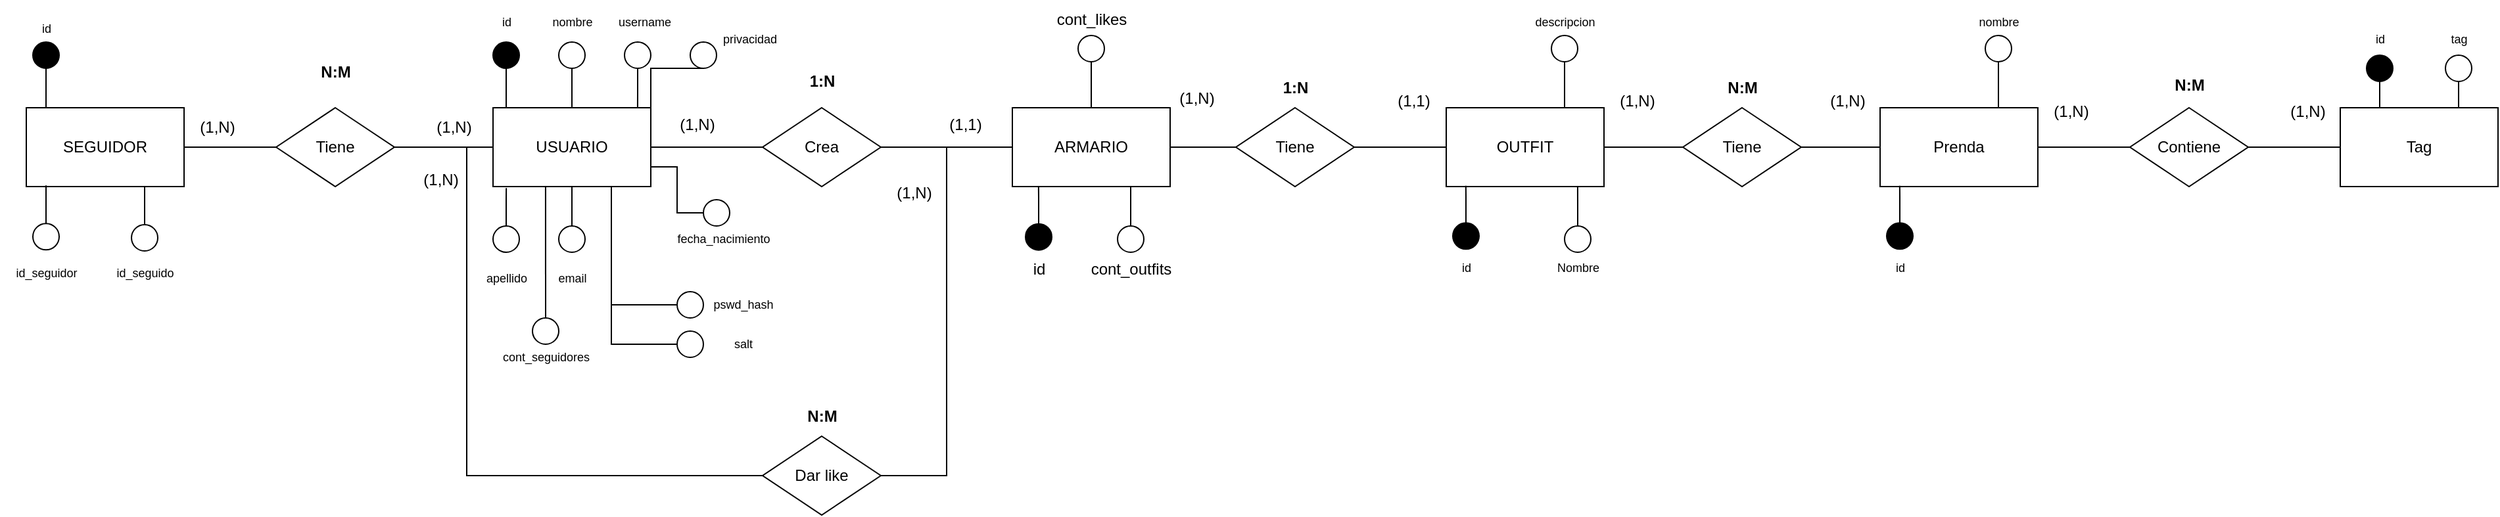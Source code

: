 <mxfile version="22.1.21" type="device">
  <diagram name="Página-1" id="sedDtzYvS2krSi3OXhkH">
    <mxGraphModel dx="2991" dy="2235" grid="1" gridSize="10" guides="1" tooltips="1" connect="1" arrows="1" fold="1" page="1" pageScale="1" pageWidth="827" pageHeight="1169" math="0" shadow="0">
      <root>
        <mxCell id="0" />
        <mxCell id="1" parent="0" />
        <mxCell id="dkUkviuaLpOOzu5vmwg8-1" style="edgeStyle=orthogonalEdgeStyle;rounded=0;orthogonalLoop=1;jettySize=auto;html=1;endArrow=none;endFill=0;" parent="1" source="vomcdDgMOBsgs4G04NpA-14" target="vomcdDgMOBsgs4G04NpA-15" edge="1">
          <mxGeometry relative="1" as="geometry" />
        </mxCell>
        <mxCell id="dkUkviuaLpOOzu5vmwg8-5" style="edgeStyle=orthogonalEdgeStyle;rounded=0;orthogonalLoop=1;jettySize=auto;html=1;endArrow=none;endFill=0;" parent="1" source="vomcdDgMOBsgs4G04NpA-14" target="dkUkviuaLpOOzu5vmwg8-2" edge="1">
          <mxGeometry relative="1" as="geometry" />
        </mxCell>
        <mxCell id="vomcdDgMOBsgs4G04NpA-14" value="Crea" style="rhombus;whiteSpace=wrap;html=1;" parent="1" vertex="1">
          <mxGeometry x="260" y="-240" width="90" height="60" as="geometry" />
        </mxCell>
        <mxCell id="snY0qGDk97hw0430uYSI-16" style="edgeStyle=orthogonalEdgeStyle;rounded=0;orthogonalLoop=1;jettySize=auto;html=1;exitX=0;exitY=0.5;exitDx=0;exitDy=0;entryX=0;entryY=0.5;entryDx=0;entryDy=0;endArrow=none;endFill=0;" edge="1" parent="1" source="vomcdDgMOBsgs4G04NpA-15" target="snY0qGDk97hw0430uYSI-15">
          <mxGeometry relative="1" as="geometry" />
        </mxCell>
        <mxCell id="vomcdDgMOBsgs4G04NpA-15" value="USUARIO" style="rounded=0;whiteSpace=wrap;html=1;" parent="1" vertex="1">
          <mxGeometry x="55" y="-240" width="120" height="60" as="geometry" />
        </mxCell>
        <mxCell id="dkUkviuaLpOOzu5vmwg8-2" value="ARMARIO" style="rounded=0;whiteSpace=wrap;html=1;" parent="1" vertex="1">
          <mxGeometry x="450" y="-240" width="120" height="60" as="geometry" />
        </mxCell>
        <mxCell id="dkUkviuaLpOOzu5vmwg8-6" style="edgeStyle=orthogonalEdgeStyle;rounded=0;orthogonalLoop=1;jettySize=auto;html=1;endArrow=none;endFill=0;" parent="1" source="dkUkviuaLpOOzu5vmwg8-3" target="dkUkviuaLpOOzu5vmwg8-2" edge="1">
          <mxGeometry relative="1" as="geometry" />
        </mxCell>
        <mxCell id="dkUkviuaLpOOzu5vmwg8-7" style="edgeStyle=orthogonalEdgeStyle;rounded=0;orthogonalLoop=1;jettySize=auto;html=1;entryX=0;entryY=0.5;entryDx=0;entryDy=0;endArrow=none;endFill=0;" parent="1" source="dkUkviuaLpOOzu5vmwg8-3" target="dkUkviuaLpOOzu5vmwg8-4" edge="1">
          <mxGeometry relative="1" as="geometry" />
        </mxCell>
        <mxCell id="dkUkviuaLpOOzu5vmwg8-3" value="Tiene" style="rhombus;whiteSpace=wrap;html=1;" parent="1" vertex="1">
          <mxGeometry x="620" y="-240" width="90" height="60" as="geometry" />
        </mxCell>
        <mxCell id="dkUkviuaLpOOzu5vmwg8-4" value="OUTFIT" style="rounded=0;whiteSpace=wrap;html=1;" parent="1" vertex="1">
          <mxGeometry x="780" y="-240" width="120" height="60" as="geometry" />
        </mxCell>
        <mxCell id="dkUkviuaLpOOzu5vmwg8-10" style="edgeStyle=orthogonalEdgeStyle;rounded=0;orthogonalLoop=1;jettySize=auto;html=1;entryX=0.25;entryY=0;entryDx=0;entryDy=0;endArrow=none;endFill=0;" parent="1" source="dkUkviuaLpOOzu5vmwg8-8" edge="1">
          <mxGeometry relative="1" as="geometry">
            <mxPoint x="65" y="-240" as="targetPoint" />
          </mxGeometry>
        </mxCell>
        <mxCell id="dkUkviuaLpOOzu5vmwg8-8" value="" style="ellipse;whiteSpace=wrap;html=1;aspect=fixed;fillColor=#000000;" parent="1" vertex="1">
          <mxGeometry x="55" y="-290" width="20" height="20" as="geometry" />
        </mxCell>
        <mxCell id="dkUkviuaLpOOzu5vmwg8-9" value="" style="ellipse;whiteSpace=wrap;html=1;aspect=fixed;" parent="1" vertex="1">
          <mxGeometry x="155" y="-290" width="20" height="20" as="geometry" />
        </mxCell>
        <mxCell id="dkUkviuaLpOOzu5vmwg8-11" style="edgeStyle=orthogonalEdgeStyle;rounded=0;orthogonalLoop=1;jettySize=auto;html=1;entryX=0.708;entryY=0;entryDx=0;entryDy=0;entryPerimeter=0;endArrow=none;endFill=0;" parent="1" source="dkUkviuaLpOOzu5vmwg8-9" edge="1">
          <mxGeometry relative="1" as="geometry">
            <mxPoint x="164.96" y="-240" as="targetPoint" />
          </mxGeometry>
        </mxCell>
        <mxCell id="dkUkviuaLpOOzu5vmwg8-13" value="" style="ellipse;whiteSpace=wrap;html=1;aspect=fixed;" parent="1" vertex="1">
          <mxGeometry x="55" y="-150" width="20" height="20" as="geometry" />
        </mxCell>
        <mxCell id="snY0qGDk97hw0430uYSI-33" style="edgeStyle=orthogonalEdgeStyle;rounded=0;orthogonalLoop=1;jettySize=auto;html=1;entryX=0.75;entryY=1;entryDx=0;entryDy=0;endArrow=none;endFill=0;" edge="1" parent="1" source="dkUkviuaLpOOzu5vmwg8-14" target="vomcdDgMOBsgs4G04NpA-15">
          <mxGeometry relative="1" as="geometry" />
        </mxCell>
        <mxCell id="dkUkviuaLpOOzu5vmwg8-14" value="" style="ellipse;whiteSpace=wrap;html=1;aspect=fixed;" parent="1" vertex="1">
          <mxGeometry x="195" y="-100" width="20" height="20" as="geometry" />
        </mxCell>
        <mxCell id="dkUkviuaLpOOzu5vmwg8-17" style="edgeStyle=orthogonalEdgeStyle;rounded=0;orthogonalLoop=1;jettySize=auto;html=1;entryX=0.5;entryY=0;entryDx=0;entryDy=0;endArrow=none;endFill=0;" parent="1" source="dkUkviuaLpOOzu5vmwg8-15" target="vomcdDgMOBsgs4G04NpA-15" edge="1">
          <mxGeometry relative="1" as="geometry" />
        </mxCell>
        <mxCell id="dkUkviuaLpOOzu5vmwg8-15" value="" style="ellipse;whiteSpace=wrap;html=1;aspect=fixed;" parent="1" vertex="1">
          <mxGeometry x="105" y="-290" width="20" height="20" as="geometry" />
        </mxCell>
        <mxCell id="dkUkviuaLpOOzu5vmwg8-18" style="edgeStyle=orthogonalEdgeStyle;rounded=0;orthogonalLoop=1;jettySize=auto;html=1;endArrow=none;endFill=0;" parent="1" source="dkUkviuaLpOOzu5vmwg8-16" target="vomcdDgMOBsgs4G04NpA-15" edge="1">
          <mxGeometry relative="1" as="geometry" />
        </mxCell>
        <mxCell id="dkUkviuaLpOOzu5vmwg8-16" value="" style="ellipse;whiteSpace=wrap;html=1;aspect=fixed;" parent="1" vertex="1">
          <mxGeometry x="105" y="-150" width="20" height="20" as="geometry" />
        </mxCell>
        <mxCell id="dkUkviuaLpOOzu5vmwg8-19" style="edgeStyle=orthogonalEdgeStyle;rounded=0;orthogonalLoop=1;jettySize=auto;html=1;entryX=0.084;entryY=1.018;entryDx=0;entryDy=0;entryPerimeter=0;endArrow=none;endFill=0;" parent="1" source="dkUkviuaLpOOzu5vmwg8-13" target="vomcdDgMOBsgs4G04NpA-15" edge="1">
          <mxGeometry relative="1" as="geometry" />
        </mxCell>
        <mxCell id="dkUkviuaLpOOzu5vmwg8-22" value="id" style="text;html=1;align=center;verticalAlign=middle;resizable=0;points=[];autosize=1;strokeColor=none;fillColor=none;fontSize=9;" parent="1" vertex="1">
          <mxGeometry x="50" y="-315" width="30" height="20" as="geometry" />
        </mxCell>
        <mxCell id="dkUkviuaLpOOzu5vmwg8-23" value="&lt;font style=&quot;font-size: 9px;&quot;&gt;nombre&lt;/font&gt;" style="text;html=1;align=center;verticalAlign=middle;resizable=0;points=[];autosize=1;strokeColor=none;fillColor=none;fontSize=9;" parent="1" vertex="1">
          <mxGeometry x="90" y="-315" width="50" height="20" as="geometry" />
        </mxCell>
        <mxCell id="dkUkviuaLpOOzu5vmwg8-24" value="&lt;font style=&quot;font-size: 9px;&quot;&gt;username&lt;/font&gt;" style="text;html=1;align=center;verticalAlign=middle;resizable=0;points=[];autosize=1;strokeColor=none;fillColor=none;fontSize=9;" parent="1" vertex="1">
          <mxGeometry x="140" y="-315" width="60" height="20" as="geometry" />
        </mxCell>
        <mxCell id="dkUkviuaLpOOzu5vmwg8-25" value="apellido" style="text;html=1;align=center;verticalAlign=middle;resizable=0;points=[];autosize=1;strokeColor=none;fillColor=none;fontSize=9;" parent="1" vertex="1">
          <mxGeometry x="40" y="-120" width="50" height="20" as="geometry" />
        </mxCell>
        <mxCell id="dkUkviuaLpOOzu5vmwg8-26" value="email" style="text;html=1;align=center;verticalAlign=middle;resizable=0;points=[];autosize=1;strokeColor=none;fillColor=none;fontSize=9;" parent="1" vertex="1">
          <mxGeometry x="90" y="-120" width="50" height="20" as="geometry" />
        </mxCell>
        <mxCell id="dkUkviuaLpOOzu5vmwg8-27" value="pswd_hash" style="text;html=1;align=center;verticalAlign=middle;resizable=0;points=[];autosize=1;strokeColor=none;fillColor=none;fontSize=9;" parent="1" vertex="1">
          <mxGeometry x="210" y="-100" width="70" height="20" as="geometry" />
        </mxCell>
        <mxCell id="dkUkviuaLpOOzu5vmwg8-29" value="" style="ellipse;whiteSpace=wrap;html=1;aspect=fixed;fillColor=#000000;" parent="1" vertex="1">
          <mxGeometry x="460" y="-151.68" width="20" height="20" as="geometry" />
        </mxCell>
        <mxCell id="dkUkviuaLpOOzu5vmwg8-30" style="edgeStyle=orthogonalEdgeStyle;rounded=0;orthogonalLoop=1;jettySize=auto;html=1;entryX=0.166;entryY=1.028;entryDx=0;entryDy=0;entryPerimeter=0;endArrow=none;endFill=0;" parent="1" source="dkUkviuaLpOOzu5vmwg8-29" edge="1">
          <mxGeometry relative="1" as="geometry">
            <mxPoint x="469.92" y="-180.0" as="targetPoint" />
          </mxGeometry>
        </mxCell>
        <mxCell id="dkUkviuaLpOOzu5vmwg8-33" style="edgeStyle=orthogonalEdgeStyle;rounded=0;orthogonalLoop=1;jettySize=auto;html=1;entryX=0.75;entryY=1;entryDx=0;entryDy=0;endArrow=none;endFill=0;" parent="1" source="dkUkviuaLpOOzu5vmwg8-31" target="dkUkviuaLpOOzu5vmwg8-2" edge="1">
          <mxGeometry relative="1" as="geometry" />
        </mxCell>
        <mxCell id="dkUkviuaLpOOzu5vmwg8-31" value="" style="ellipse;whiteSpace=wrap;html=1;aspect=fixed;" parent="1" vertex="1">
          <mxGeometry x="530" y="-150" width="20" height="20" as="geometry" />
        </mxCell>
        <mxCell id="dkUkviuaLpOOzu5vmwg8-34" value="id" style="text;html=1;align=center;verticalAlign=middle;resizable=0;points=[];autosize=1;strokeColor=none;fillColor=none;" parent="1" vertex="1">
          <mxGeometry x="455" y="-132" width="30" height="30" as="geometry" />
        </mxCell>
        <mxCell id="dkUkviuaLpOOzu5vmwg8-35" value="cont_outfits" style="text;html=1;align=center;verticalAlign=middle;resizable=0;points=[];autosize=1;strokeColor=none;fillColor=none;" parent="1" vertex="1">
          <mxGeometry x="500" y="-132" width="80" height="30" as="geometry" />
        </mxCell>
        <mxCell id="dkUkviuaLpOOzu5vmwg8-36" value="" style="ellipse;whiteSpace=wrap;html=1;aspect=fixed;fillColor=#000000;" parent="1" vertex="1">
          <mxGeometry x="785" y="-152.36" width="20" height="20" as="geometry" />
        </mxCell>
        <mxCell id="dkUkviuaLpOOzu5vmwg8-37" style="edgeStyle=orthogonalEdgeStyle;rounded=0;orthogonalLoop=1;jettySize=auto;html=1;entryX=0.166;entryY=1.028;entryDx=0;entryDy=0;entryPerimeter=0;endArrow=none;endFill=0;" parent="1" source="dkUkviuaLpOOzu5vmwg8-36" edge="1">
          <mxGeometry relative="1" as="geometry">
            <mxPoint x="794.92" y="-180.68" as="targetPoint" />
          </mxGeometry>
        </mxCell>
        <mxCell id="dkUkviuaLpOOzu5vmwg8-38" value="id" style="text;html=1;align=center;verticalAlign=middle;resizable=0;points=[];autosize=1;strokeColor=none;fillColor=none;fontSize=9;" parent="1" vertex="1">
          <mxGeometry x="780" y="-127.68" width="30" height="20" as="geometry" />
        </mxCell>
        <mxCell id="dkUkviuaLpOOzu5vmwg8-39" value="" style="ellipse;whiteSpace=wrap;html=1;aspect=fixed;" parent="1" vertex="1">
          <mxGeometry x="870" y="-150" width="20" height="20" as="geometry" />
        </mxCell>
        <mxCell id="dkUkviuaLpOOzu5vmwg8-40" style="edgeStyle=orthogonalEdgeStyle;rounded=0;orthogonalLoop=1;jettySize=auto;html=1;entryX=0.833;entryY=1;entryDx=0;entryDy=0;entryPerimeter=0;endArrow=none;endFill=0;" parent="1" source="dkUkviuaLpOOzu5vmwg8-39" target="dkUkviuaLpOOzu5vmwg8-4" edge="1">
          <mxGeometry relative="1" as="geometry" />
        </mxCell>
        <mxCell id="dkUkviuaLpOOzu5vmwg8-41" value="Nombre" style="text;html=1;align=center;verticalAlign=middle;resizable=0;points=[];autosize=1;strokeColor=none;fillColor=none;fontSize=9;" parent="1" vertex="1">
          <mxGeometry x="850" y="-127.68" width="60" height="20" as="geometry" />
        </mxCell>
        <mxCell id="dkUkviuaLpOOzu5vmwg8-43" style="edgeStyle=orthogonalEdgeStyle;rounded=0;orthogonalLoop=1;jettySize=auto;html=1;entryX=0.75;entryY=0;entryDx=0;entryDy=0;endArrow=none;endFill=0;" parent="1" source="dkUkviuaLpOOzu5vmwg8-42" target="dkUkviuaLpOOzu5vmwg8-4" edge="1">
          <mxGeometry relative="1" as="geometry" />
        </mxCell>
        <mxCell id="dkUkviuaLpOOzu5vmwg8-42" value="" style="ellipse;whiteSpace=wrap;html=1;aspect=fixed;" parent="1" vertex="1">
          <mxGeometry x="860" y="-295" width="20" height="20" as="geometry" />
        </mxCell>
        <mxCell id="dkUkviuaLpOOzu5vmwg8-44" value="descripcion" style="text;html=1;align=center;verticalAlign=middle;resizable=0;points=[];autosize=1;strokeColor=none;fillColor=none;fontSize=9;" parent="1" vertex="1">
          <mxGeometry x="835" y="-315" width="70" height="20" as="geometry" />
        </mxCell>
        <mxCell id="dkUkviuaLpOOzu5vmwg8-45" value="Prenda" style="rounded=0;whiteSpace=wrap;html=1;" parent="1" vertex="1">
          <mxGeometry x="1110" y="-240" width="120" height="60" as="geometry" />
        </mxCell>
        <mxCell id="dkUkviuaLpOOzu5vmwg8-47" style="edgeStyle=orthogonalEdgeStyle;rounded=0;orthogonalLoop=1;jettySize=auto;html=1;endArrow=none;endFill=0;" parent="1" source="dkUkviuaLpOOzu5vmwg8-46" target="dkUkviuaLpOOzu5vmwg8-45" edge="1">
          <mxGeometry relative="1" as="geometry" />
        </mxCell>
        <mxCell id="dkUkviuaLpOOzu5vmwg8-48" style="edgeStyle=orthogonalEdgeStyle;rounded=0;orthogonalLoop=1;jettySize=auto;html=1;exitX=0;exitY=0.5;exitDx=0;exitDy=0;entryX=1;entryY=0.5;entryDx=0;entryDy=0;endArrow=none;endFill=0;" parent="1" source="dkUkviuaLpOOzu5vmwg8-46" target="dkUkviuaLpOOzu5vmwg8-4" edge="1">
          <mxGeometry relative="1" as="geometry" />
        </mxCell>
        <mxCell id="dkUkviuaLpOOzu5vmwg8-46" value="Tiene" style="rhombus;whiteSpace=wrap;html=1;" parent="1" vertex="1">
          <mxGeometry x="960" y="-240" width="90" height="60" as="geometry" />
        </mxCell>
        <mxCell id="dkUkviuaLpOOzu5vmwg8-53" value="" style="ellipse;whiteSpace=wrap;html=1;aspect=fixed;fillColor=#000000;" parent="1" vertex="1">
          <mxGeometry x="1115" y="-152.36" width="20" height="20" as="geometry" />
        </mxCell>
        <mxCell id="dkUkviuaLpOOzu5vmwg8-54" style="edgeStyle=orthogonalEdgeStyle;rounded=0;orthogonalLoop=1;jettySize=auto;html=1;entryX=0.166;entryY=1.028;entryDx=0;entryDy=0;entryPerimeter=0;endArrow=none;endFill=0;" parent="1" source="dkUkviuaLpOOzu5vmwg8-53" edge="1">
          <mxGeometry relative="1" as="geometry">
            <mxPoint x="1124.92" y="-180.68" as="targetPoint" />
          </mxGeometry>
        </mxCell>
        <mxCell id="dkUkviuaLpOOzu5vmwg8-55" value="id" style="text;html=1;align=center;verticalAlign=middle;resizable=0;points=[];autosize=1;strokeColor=none;fillColor=none;fontSize=9;" parent="1" vertex="1">
          <mxGeometry x="1110" y="-127.68" width="30" height="20" as="geometry" />
        </mxCell>
        <mxCell id="dkUkviuaLpOOzu5vmwg8-63" value="SEGUIDOR" style="rounded=0;whiteSpace=wrap;html=1;" parent="1" vertex="1">
          <mxGeometry x="-300" y="-240" width="120" height="60" as="geometry" />
        </mxCell>
        <mxCell id="dkUkviuaLpOOzu5vmwg8-66" style="edgeStyle=orthogonalEdgeStyle;rounded=0;orthogonalLoop=1;jettySize=auto;html=1;exitX=1;exitY=0.5;exitDx=0;exitDy=0;endArrow=none;endFill=0;" parent="1" source="dkUkviuaLpOOzu5vmwg8-65" target="vomcdDgMOBsgs4G04NpA-15" edge="1">
          <mxGeometry relative="1" as="geometry" />
        </mxCell>
        <mxCell id="dkUkviuaLpOOzu5vmwg8-67" style="edgeStyle=orthogonalEdgeStyle;rounded=0;orthogonalLoop=1;jettySize=auto;html=1;exitX=0;exitY=0.5;exitDx=0;exitDy=0;endArrow=none;endFill=0;" parent="1" source="dkUkviuaLpOOzu5vmwg8-65" target="dkUkviuaLpOOzu5vmwg8-63" edge="1">
          <mxGeometry relative="1" as="geometry" />
        </mxCell>
        <mxCell id="dkUkviuaLpOOzu5vmwg8-65" value="Tiene" style="rhombus;whiteSpace=wrap;html=1;" parent="1" vertex="1">
          <mxGeometry x="-110" y="-240" width="90" height="60" as="geometry" />
        </mxCell>
        <mxCell id="dkUkviuaLpOOzu5vmwg8-68" style="edgeStyle=orthogonalEdgeStyle;rounded=0;orthogonalLoop=1;jettySize=auto;html=1;entryX=0.25;entryY=0;entryDx=0;entryDy=0;endArrow=none;endFill=0;" parent="1" source="dkUkviuaLpOOzu5vmwg8-69" edge="1">
          <mxGeometry relative="1" as="geometry">
            <mxPoint x="-285" y="-240" as="targetPoint" />
          </mxGeometry>
        </mxCell>
        <mxCell id="dkUkviuaLpOOzu5vmwg8-69" value="" style="ellipse;whiteSpace=wrap;html=1;aspect=fixed;fillColor=#000000;" parent="1" vertex="1">
          <mxGeometry x="-295" y="-290" width="20" height="20" as="geometry" />
        </mxCell>
        <mxCell id="dkUkviuaLpOOzu5vmwg8-70" value="id" style="text;html=1;align=center;verticalAlign=middle;resizable=0;points=[];autosize=1;strokeColor=none;fillColor=none;fontSize=9;" parent="1" vertex="1">
          <mxGeometry x="-300" y="-310" width="30" height="20" as="geometry" />
        </mxCell>
        <mxCell id="dkUkviuaLpOOzu5vmwg8-71" value="" style="ellipse;whiteSpace=wrap;html=1;aspect=fixed;" parent="1" vertex="1">
          <mxGeometry x="-295" y="-151.86" width="20" height="20" as="geometry" />
        </mxCell>
        <mxCell id="dkUkviuaLpOOzu5vmwg8-72" style="edgeStyle=orthogonalEdgeStyle;rounded=0;orthogonalLoop=1;jettySize=auto;html=1;entryX=0.084;entryY=1.018;entryDx=0;entryDy=0;entryPerimeter=0;endArrow=none;endFill=0;" parent="1" source="dkUkviuaLpOOzu5vmwg8-71" edge="1">
          <mxGeometry relative="1" as="geometry">
            <mxPoint x="-285" y="-180.86" as="targetPoint" />
          </mxGeometry>
        </mxCell>
        <mxCell id="dkUkviuaLpOOzu5vmwg8-75" value="" style="ellipse;whiteSpace=wrap;html=1;aspect=fixed;" parent="1" vertex="1">
          <mxGeometry x="-220" y="-151" width="20" height="20" as="geometry" />
        </mxCell>
        <mxCell id="dkUkviuaLpOOzu5vmwg8-76" style="edgeStyle=orthogonalEdgeStyle;rounded=0;orthogonalLoop=1;jettySize=auto;html=1;entryX=0.084;entryY=1.018;entryDx=0;entryDy=0;entryPerimeter=0;endArrow=none;endFill=0;" parent="1" source="dkUkviuaLpOOzu5vmwg8-75" edge="1">
          <mxGeometry relative="1" as="geometry">
            <mxPoint x="-210" y="-180" as="targetPoint" />
          </mxGeometry>
        </mxCell>
        <mxCell id="dkUkviuaLpOOzu5vmwg8-77" value="id_seguidor" style="text;html=1;align=center;verticalAlign=middle;resizable=0;points=[];autosize=1;strokeColor=none;fillColor=none;fontSize=9;" parent="1" vertex="1">
          <mxGeometry x="-320" y="-123.86" width="70" height="20" as="geometry" />
        </mxCell>
        <mxCell id="dkUkviuaLpOOzu5vmwg8-78" value="id_seguido" style="text;html=1;align=center;verticalAlign=middle;resizable=0;points=[];autosize=1;strokeColor=none;fillColor=none;fontSize=9;" parent="1" vertex="1">
          <mxGeometry x="-245" y="-123.86" width="70" height="20" as="geometry" />
        </mxCell>
        <mxCell id="dkUkviuaLpOOzu5vmwg8-80" value="(1,N)" style="text;html=1;align=center;verticalAlign=middle;resizable=0;points=[];autosize=1;strokeColor=none;fillColor=none;" parent="1" vertex="1">
          <mxGeometry y="-240" width="50" height="30" as="geometry" />
        </mxCell>
        <mxCell id="dkUkviuaLpOOzu5vmwg8-81" value="(1,N)" style="text;html=1;align=center;verticalAlign=middle;resizable=0;points=[];autosize=1;strokeColor=none;fillColor=none;" parent="1" vertex="1">
          <mxGeometry x="-180" y="-240" width="50" height="30" as="geometry" />
        </mxCell>
        <mxCell id="dkUkviuaLpOOzu5vmwg8-82" value="N:M" style="text;html=1;align=center;verticalAlign=middle;resizable=0;points=[];autosize=1;strokeColor=none;fillColor=none;fontStyle=1" parent="1" vertex="1">
          <mxGeometry x="-90" y="-282" width="50" height="30" as="geometry" />
        </mxCell>
        <mxCell id="dkUkviuaLpOOzu5vmwg8-83" value="(1,N)" style="text;html=1;align=center;verticalAlign=middle;resizable=0;points=[];autosize=1;strokeColor=none;fillColor=none;" parent="1" vertex="1">
          <mxGeometry x="185" y="-242" width="50" height="30" as="geometry" />
        </mxCell>
        <mxCell id="dkUkviuaLpOOzu5vmwg8-84" value="(1,1)" style="text;html=1;align=center;verticalAlign=middle;resizable=0;points=[];autosize=1;strokeColor=none;fillColor=none;" parent="1" vertex="1">
          <mxGeometry x="389" y="-242" width="50" height="30" as="geometry" />
        </mxCell>
        <mxCell id="dkUkviuaLpOOzu5vmwg8-85" value="1:N" style="text;html=1;align=center;verticalAlign=middle;resizable=0;points=[];autosize=1;strokeColor=none;fillColor=none;fontStyle=1" parent="1" vertex="1">
          <mxGeometry x="285" y="-275" width="40" height="30" as="geometry" />
        </mxCell>
        <mxCell id="snY0qGDk97hw0430uYSI-1" value="(1,N)" style="text;html=1;align=center;verticalAlign=middle;resizable=0;points=[];autosize=1;strokeColor=none;fillColor=none;" vertex="1" parent="1">
          <mxGeometry x="900" y="-260" width="50" height="30" as="geometry" />
        </mxCell>
        <mxCell id="snY0qGDk97hw0430uYSI-2" value="(1,N)" style="text;html=1;align=center;verticalAlign=middle;resizable=0;points=[];autosize=1;strokeColor=none;fillColor=none;" vertex="1" parent="1">
          <mxGeometry x="1060" y="-260" width="50" height="30" as="geometry" />
        </mxCell>
        <mxCell id="snY0qGDk97hw0430uYSI-3" value="&lt;b&gt;N:M&lt;/b&gt;" style="text;html=1;align=center;verticalAlign=middle;resizable=0;points=[];autosize=1;strokeColor=none;fillColor=none;" vertex="1" parent="1">
          <mxGeometry x="980" y="-270" width="50" height="30" as="geometry" />
        </mxCell>
        <mxCell id="snY0qGDk97hw0430uYSI-4" value="(1,N)" style="text;html=1;align=center;verticalAlign=middle;resizable=0;points=[];autosize=1;strokeColor=none;fillColor=none;" vertex="1" parent="1">
          <mxGeometry x="565" y="-262" width="50" height="30" as="geometry" />
        </mxCell>
        <mxCell id="snY0qGDk97hw0430uYSI-5" value="(1,1)" style="text;html=1;align=center;verticalAlign=middle;resizable=0;points=[];autosize=1;strokeColor=none;fillColor=none;" vertex="1" parent="1">
          <mxGeometry x="730" y="-260" width="50" height="30" as="geometry" />
        </mxCell>
        <mxCell id="snY0qGDk97hw0430uYSI-6" value="&lt;b&gt;1:N&lt;/b&gt;" style="text;html=1;align=center;verticalAlign=middle;resizable=0;points=[];autosize=1;strokeColor=none;fillColor=none;" vertex="1" parent="1">
          <mxGeometry x="645" y="-270" width="40" height="30" as="geometry" />
        </mxCell>
        <mxCell id="snY0qGDk97hw0430uYSI-8" style="edgeStyle=orthogonalEdgeStyle;rounded=0;orthogonalLoop=1;jettySize=auto;html=1;entryX=0.5;entryY=0;entryDx=0;entryDy=0;endArrow=none;endFill=0;" edge="1" parent="1" source="snY0qGDk97hw0430uYSI-7" target="dkUkviuaLpOOzu5vmwg8-2">
          <mxGeometry relative="1" as="geometry">
            <Array as="points">
              <mxPoint x="510" y="-292" />
            </Array>
          </mxGeometry>
        </mxCell>
        <mxCell id="snY0qGDk97hw0430uYSI-7" value="" style="ellipse;whiteSpace=wrap;html=1;aspect=fixed;" vertex="1" parent="1">
          <mxGeometry x="500" y="-295" width="20" height="20" as="geometry" />
        </mxCell>
        <mxCell id="snY0qGDk97hw0430uYSI-9" value="cont_likes" style="text;html=1;align=center;verticalAlign=middle;resizable=0;points=[];autosize=1;strokeColor=none;fillColor=none;" vertex="1" parent="1">
          <mxGeometry x="470" y="-322" width="80" height="30" as="geometry" />
        </mxCell>
        <mxCell id="snY0qGDk97hw0430uYSI-25" style="edgeStyle=orthogonalEdgeStyle;rounded=0;orthogonalLoop=1;jettySize=auto;html=1;endArrow=none;endFill=0;" edge="1" parent="1" source="snY0qGDk97hw0430uYSI-15">
          <mxGeometry relative="1" as="geometry">
            <mxPoint x="370" y="40" as="targetPoint" />
          </mxGeometry>
        </mxCell>
        <mxCell id="snY0qGDk97hw0430uYSI-26" style="edgeStyle=orthogonalEdgeStyle;rounded=0;orthogonalLoop=1;jettySize=auto;html=1;entryX=0;entryY=0.5;entryDx=0;entryDy=0;endArrow=none;endFill=0;" edge="1" parent="1" source="snY0qGDk97hw0430uYSI-15" target="dkUkviuaLpOOzu5vmwg8-2">
          <mxGeometry relative="1" as="geometry" />
        </mxCell>
        <mxCell id="snY0qGDk97hw0430uYSI-15" value="Dar like" style="rhombus;whiteSpace=wrap;html=1;" vertex="1" parent="1">
          <mxGeometry x="260" y="10" width="90" height="60" as="geometry" />
        </mxCell>
        <mxCell id="snY0qGDk97hw0430uYSI-18" value="(1,N)" style="text;html=1;align=center;verticalAlign=middle;resizable=0;points=[];autosize=1;strokeColor=none;fillColor=none;" vertex="1" parent="1">
          <mxGeometry x="-10" y="-200" width="50" height="30" as="geometry" />
        </mxCell>
        <mxCell id="snY0qGDk97hw0430uYSI-22" style="edgeStyle=orthogonalEdgeStyle;rounded=0;orthogonalLoop=1;jettySize=auto;html=1;entryX=0.75;entryY=0;entryDx=0;entryDy=0;endArrow=none;endFill=0;" edge="1" parent="1" source="snY0qGDk97hw0430uYSI-21" target="dkUkviuaLpOOzu5vmwg8-45">
          <mxGeometry relative="1" as="geometry" />
        </mxCell>
        <mxCell id="snY0qGDk97hw0430uYSI-21" value="" style="ellipse;whiteSpace=wrap;html=1;aspect=fixed;fillColor=#FFFFFF;" vertex="1" parent="1">
          <mxGeometry x="1190" y="-295" width="20" height="20" as="geometry" />
        </mxCell>
        <mxCell id="snY0qGDk97hw0430uYSI-23" value="nombre" style="text;html=1;align=center;verticalAlign=middle;resizable=0;points=[];autosize=1;strokeColor=none;fillColor=none;fontSize=9;" vertex="1" parent="1">
          <mxGeometry x="1175" y="-315" width="50" height="20" as="geometry" />
        </mxCell>
        <mxCell id="snY0qGDk97hw0430uYSI-27" value="(1,N)" style="text;html=1;align=center;verticalAlign=middle;resizable=0;points=[];autosize=1;strokeColor=none;fillColor=none;" vertex="1" parent="1">
          <mxGeometry x="350" y="-190" width="50" height="30" as="geometry" />
        </mxCell>
        <mxCell id="snY0qGDk97hw0430uYSI-28" value="N:M" style="text;html=1;align=center;verticalAlign=middle;resizable=0;points=[];autosize=1;strokeColor=none;fillColor=none;fontStyle=1" vertex="1" parent="1">
          <mxGeometry x="280" y="-20" width="50" height="30" as="geometry" />
        </mxCell>
        <mxCell id="snY0qGDk97hw0430uYSI-30" style="edgeStyle=orthogonalEdgeStyle;rounded=0;orthogonalLoop=1;jettySize=auto;html=1;entryX=1;entryY=0.75;entryDx=0;entryDy=0;endArrow=none;endFill=0;" edge="1" parent="1" source="snY0qGDk97hw0430uYSI-29" target="vomcdDgMOBsgs4G04NpA-15">
          <mxGeometry relative="1" as="geometry" />
        </mxCell>
        <mxCell id="snY0qGDk97hw0430uYSI-29" value="" style="ellipse;whiteSpace=wrap;html=1;aspect=fixed;" vertex="1" parent="1">
          <mxGeometry x="215" y="-170" width="20" height="20" as="geometry" />
        </mxCell>
        <mxCell id="snY0qGDk97hw0430uYSI-31" value="fecha_nacimiento" style="text;html=1;align=center;verticalAlign=middle;resizable=0;points=[];autosize=1;strokeColor=none;fillColor=none;fontSize=9;" vertex="1" parent="1">
          <mxGeometry x="185" y="-150" width="90" height="20" as="geometry" />
        </mxCell>
        <mxCell id="snY0qGDk97hw0430uYSI-35" style="edgeStyle=orthogonalEdgeStyle;rounded=0;orthogonalLoop=1;jettySize=auto;html=1;entryX=0.75;entryY=1;entryDx=0;entryDy=0;endArrow=none;endFill=0;" edge="1" parent="1" source="snY0qGDk97hw0430uYSI-34" target="vomcdDgMOBsgs4G04NpA-15">
          <mxGeometry relative="1" as="geometry" />
        </mxCell>
        <mxCell id="snY0qGDk97hw0430uYSI-34" value="" style="ellipse;whiteSpace=wrap;html=1;aspect=fixed;" vertex="1" parent="1">
          <mxGeometry x="195" y="-70" width="20" height="20" as="geometry" />
        </mxCell>
        <mxCell id="snY0qGDk97hw0430uYSI-36" value="" style="ellipse;whiteSpace=wrap;html=1;aspect=fixed;" vertex="1" parent="1">
          <mxGeometry x="85" y="-80" width="20" height="20" as="geometry" />
        </mxCell>
        <mxCell id="snY0qGDk97hw0430uYSI-37" style="edgeStyle=orthogonalEdgeStyle;rounded=0;orthogonalLoop=1;jettySize=auto;html=1;entryX=0.333;entryY=1;entryDx=0;entryDy=0;entryPerimeter=0;endArrow=none;endFill=0;" edge="1" parent="1" source="snY0qGDk97hw0430uYSI-36" target="vomcdDgMOBsgs4G04NpA-15">
          <mxGeometry relative="1" as="geometry" />
        </mxCell>
        <mxCell id="snY0qGDk97hw0430uYSI-38" value="cont_seguidores" style="text;html=1;align=center;verticalAlign=middle;resizable=0;points=[];autosize=1;strokeColor=none;fillColor=none;fontSize=9;" vertex="1" parent="1">
          <mxGeometry x="50" y="-60" width="90" height="20" as="geometry" />
        </mxCell>
        <mxCell id="snY0qGDk97hw0430uYSI-39" value="salt" style="text;html=1;align=center;verticalAlign=middle;resizable=0;points=[];autosize=1;strokeColor=none;fillColor=none;fontSize=9;" vertex="1" parent="1">
          <mxGeometry x="225" y="-70" width="40" height="20" as="geometry" />
        </mxCell>
        <mxCell id="snY0qGDk97hw0430uYSI-41" style="edgeStyle=orthogonalEdgeStyle;rounded=0;orthogonalLoop=1;jettySize=auto;html=1;entryX=1;entryY=0;entryDx=0;entryDy=0;endArrow=none;endFill=0;" edge="1" parent="1" source="snY0qGDk97hw0430uYSI-40" target="vomcdDgMOBsgs4G04NpA-15">
          <mxGeometry relative="1" as="geometry">
            <Array as="points">
              <mxPoint x="175" y="-270" />
            </Array>
          </mxGeometry>
        </mxCell>
        <mxCell id="snY0qGDk97hw0430uYSI-40" value="" style="ellipse;whiteSpace=wrap;html=1;aspect=fixed;" vertex="1" parent="1">
          <mxGeometry x="205" y="-290" width="20" height="20" as="geometry" />
        </mxCell>
        <mxCell id="snY0qGDk97hw0430uYSI-42" value="&lt;font style=&quot;font-size: 9px;&quot;&gt;privacidad&lt;/font&gt;" style="text;html=1;align=center;verticalAlign=middle;resizable=0;points=[];autosize=1;strokeColor=none;fillColor=none;fontSize=9;" vertex="1" parent="1">
          <mxGeometry x="220" y="-302" width="60" height="20" as="geometry" />
        </mxCell>
        <mxCell id="snY0qGDk97hw0430uYSI-53" style="edgeStyle=orthogonalEdgeStyle;rounded=0;orthogonalLoop=1;jettySize=auto;html=1;exitX=0.25;exitY=0;exitDx=0;exitDy=0;entryX=0.5;entryY=1;entryDx=0;entryDy=0;endArrow=none;endFill=0;" edge="1" parent="1" source="snY0qGDk97hw0430uYSI-43" target="snY0qGDk97hw0430uYSI-52">
          <mxGeometry relative="1" as="geometry" />
        </mxCell>
        <mxCell id="snY0qGDk97hw0430uYSI-43" value="Tag" style="rounded=0;whiteSpace=wrap;html=1;" vertex="1" parent="1">
          <mxGeometry x="1460" y="-240" width="120" height="60" as="geometry" />
        </mxCell>
        <mxCell id="snY0qGDk97hw0430uYSI-46" style="edgeStyle=orthogonalEdgeStyle;rounded=0;orthogonalLoop=1;jettySize=auto;html=1;entryX=1;entryY=0.5;entryDx=0;entryDy=0;endArrow=none;endFill=0;" edge="1" parent="1" source="snY0qGDk97hw0430uYSI-44" target="dkUkviuaLpOOzu5vmwg8-45">
          <mxGeometry relative="1" as="geometry" />
        </mxCell>
        <mxCell id="snY0qGDk97hw0430uYSI-47" style="edgeStyle=orthogonalEdgeStyle;rounded=0;orthogonalLoop=1;jettySize=auto;html=1;entryX=0;entryY=0.5;entryDx=0;entryDy=0;endArrow=none;endFill=0;" edge="1" parent="1" source="snY0qGDk97hw0430uYSI-44" target="snY0qGDk97hw0430uYSI-43">
          <mxGeometry relative="1" as="geometry" />
        </mxCell>
        <mxCell id="snY0qGDk97hw0430uYSI-44" value="Contiene" style="rhombus;whiteSpace=wrap;html=1;" vertex="1" parent="1">
          <mxGeometry x="1300" y="-240" width="90" height="60" as="geometry" />
        </mxCell>
        <mxCell id="snY0qGDk97hw0430uYSI-48" value="(1,N)" style="text;html=1;align=center;verticalAlign=middle;resizable=0;points=[];autosize=1;strokeColor=none;fillColor=none;" vertex="1" parent="1">
          <mxGeometry x="1230" y="-252" width="50" height="30" as="geometry" />
        </mxCell>
        <mxCell id="snY0qGDk97hw0430uYSI-49" value="(1,N)" style="text;html=1;align=center;verticalAlign=middle;resizable=0;points=[];autosize=1;strokeColor=none;fillColor=none;" vertex="1" parent="1">
          <mxGeometry x="1410" y="-252" width="50" height="30" as="geometry" />
        </mxCell>
        <mxCell id="snY0qGDk97hw0430uYSI-50" value="&lt;b&gt;N:M&lt;/b&gt;" style="text;html=1;align=center;verticalAlign=middle;resizable=0;points=[];autosize=1;strokeColor=none;fillColor=none;" vertex="1" parent="1">
          <mxGeometry x="1320" y="-272" width="50" height="30" as="geometry" />
        </mxCell>
        <mxCell id="snY0qGDk97hw0430uYSI-54" style="edgeStyle=orthogonalEdgeStyle;rounded=0;orthogonalLoop=1;jettySize=auto;html=1;entryX=0.75;entryY=0;entryDx=0;entryDy=0;endArrow=none;endFill=0;" edge="1" parent="1" source="snY0qGDk97hw0430uYSI-51" target="snY0qGDk97hw0430uYSI-43">
          <mxGeometry relative="1" as="geometry" />
        </mxCell>
        <mxCell id="snY0qGDk97hw0430uYSI-51" value="" style="ellipse;whiteSpace=wrap;html=1;aspect=fixed;fillColor=#FFFFFF;" vertex="1" parent="1">
          <mxGeometry x="1540" y="-280" width="20" height="20" as="geometry" />
        </mxCell>
        <mxCell id="snY0qGDk97hw0430uYSI-52" value="" style="ellipse;whiteSpace=wrap;html=1;aspect=fixed;fillColor=#000000;" vertex="1" parent="1">
          <mxGeometry x="1480" y="-280" width="20" height="20" as="geometry" />
        </mxCell>
        <mxCell id="snY0qGDk97hw0430uYSI-55" value="id" style="text;html=1;align=center;verticalAlign=middle;resizable=0;points=[];autosize=1;strokeColor=none;fillColor=none;fontSize=9;" vertex="1" parent="1">
          <mxGeometry x="1475" y="-302" width="30" height="20" as="geometry" />
        </mxCell>
        <mxCell id="snY0qGDk97hw0430uYSI-56" value="tag" style="text;html=1;align=center;verticalAlign=middle;resizable=0;points=[];autosize=1;strokeColor=none;fillColor=none;fontSize=9;" vertex="1" parent="1">
          <mxGeometry x="1530" y="-302" width="40" height="20" as="geometry" />
        </mxCell>
      </root>
    </mxGraphModel>
  </diagram>
</mxfile>
